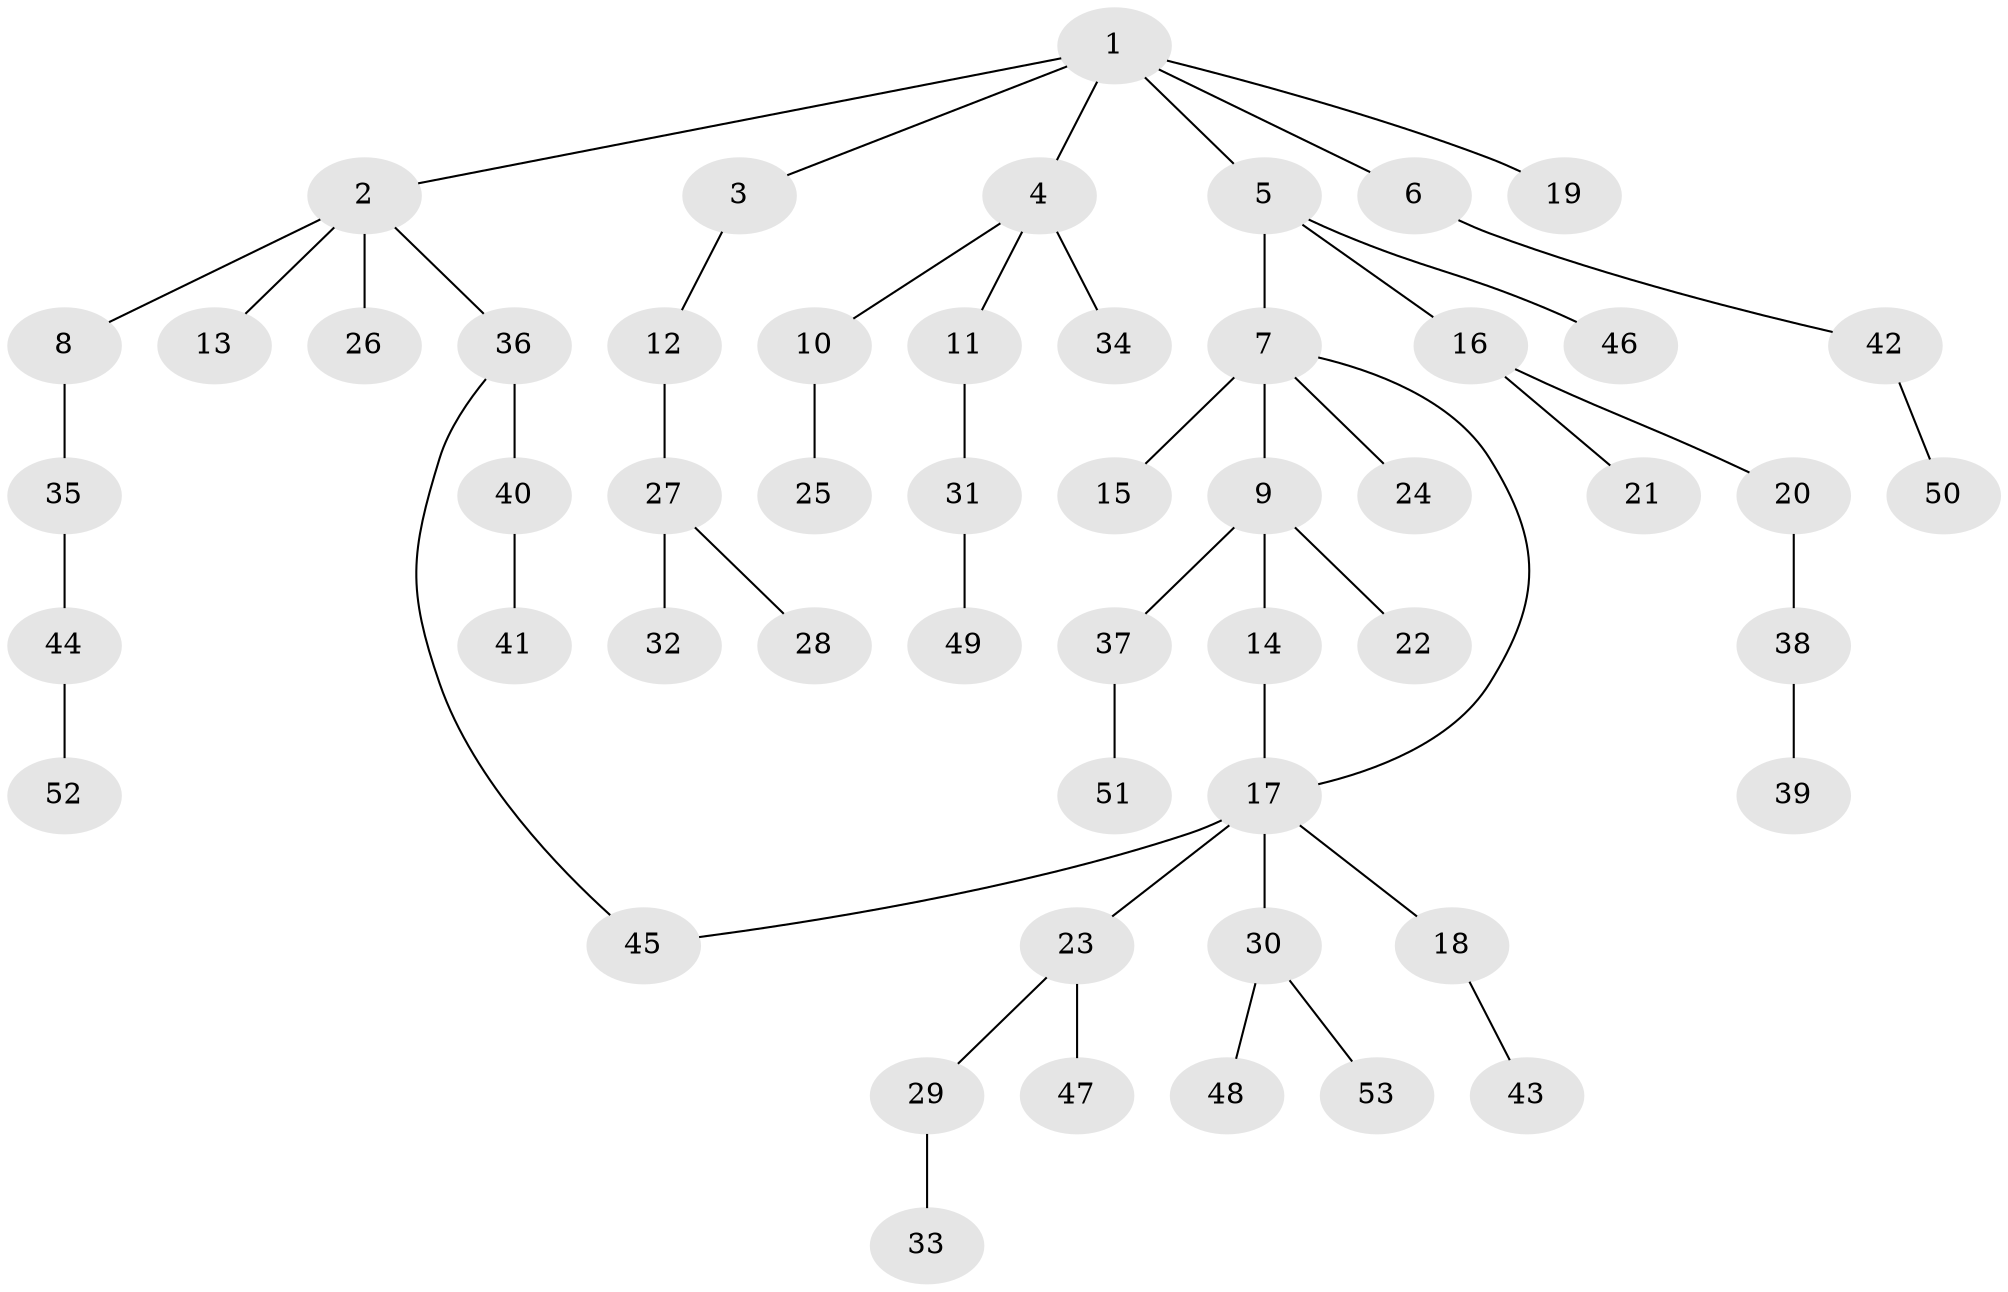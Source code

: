 // coarse degree distribution, {4: 0.125, 3: 0.25, 2: 0.125, 1: 0.5}
// Generated by graph-tools (version 1.1) at 2025/48/03/04/25 22:48:56]
// undirected, 53 vertices, 54 edges
graph export_dot {
  node [color=gray90,style=filled];
  1;
  2;
  3;
  4;
  5;
  6;
  7;
  8;
  9;
  10;
  11;
  12;
  13;
  14;
  15;
  16;
  17;
  18;
  19;
  20;
  21;
  22;
  23;
  24;
  25;
  26;
  27;
  28;
  29;
  30;
  31;
  32;
  33;
  34;
  35;
  36;
  37;
  38;
  39;
  40;
  41;
  42;
  43;
  44;
  45;
  46;
  47;
  48;
  49;
  50;
  51;
  52;
  53;
  1 -- 2;
  1 -- 3;
  1 -- 4;
  1 -- 5;
  1 -- 6;
  1 -- 19;
  2 -- 8;
  2 -- 13;
  2 -- 26;
  2 -- 36;
  3 -- 12;
  4 -- 10;
  4 -- 11;
  4 -- 34;
  5 -- 7;
  5 -- 16;
  5 -- 46;
  6 -- 42;
  7 -- 9;
  7 -- 15;
  7 -- 17;
  7 -- 24;
  8 -- 35;
  9 -- 14;
  9 -- 22;
  9 -- 37;
  10 -- 25;
  11 -- 31;
  12 -- 27;
  14 -- 17;
  16 -- 20;
  16 -- 21;
  17 -- 18;
  17 -- 23;
  17 -- 30;
  17 -- 45;
  18 -- 43;
  20 -- 38;
  23 -- 29;
  23 -- 47;
  27 -- 28;
  27 -- 32;
  29 -- 33;
  30 -- 48;
  30 -- 53;
  31 -- 49;
  35 -- 44;
  36 -- 40;
  36 -- 45;
  37 -- 51;
  38 -- 39;
  40 -- 41;
  42 -- 50;
  44 -- 52;
}
